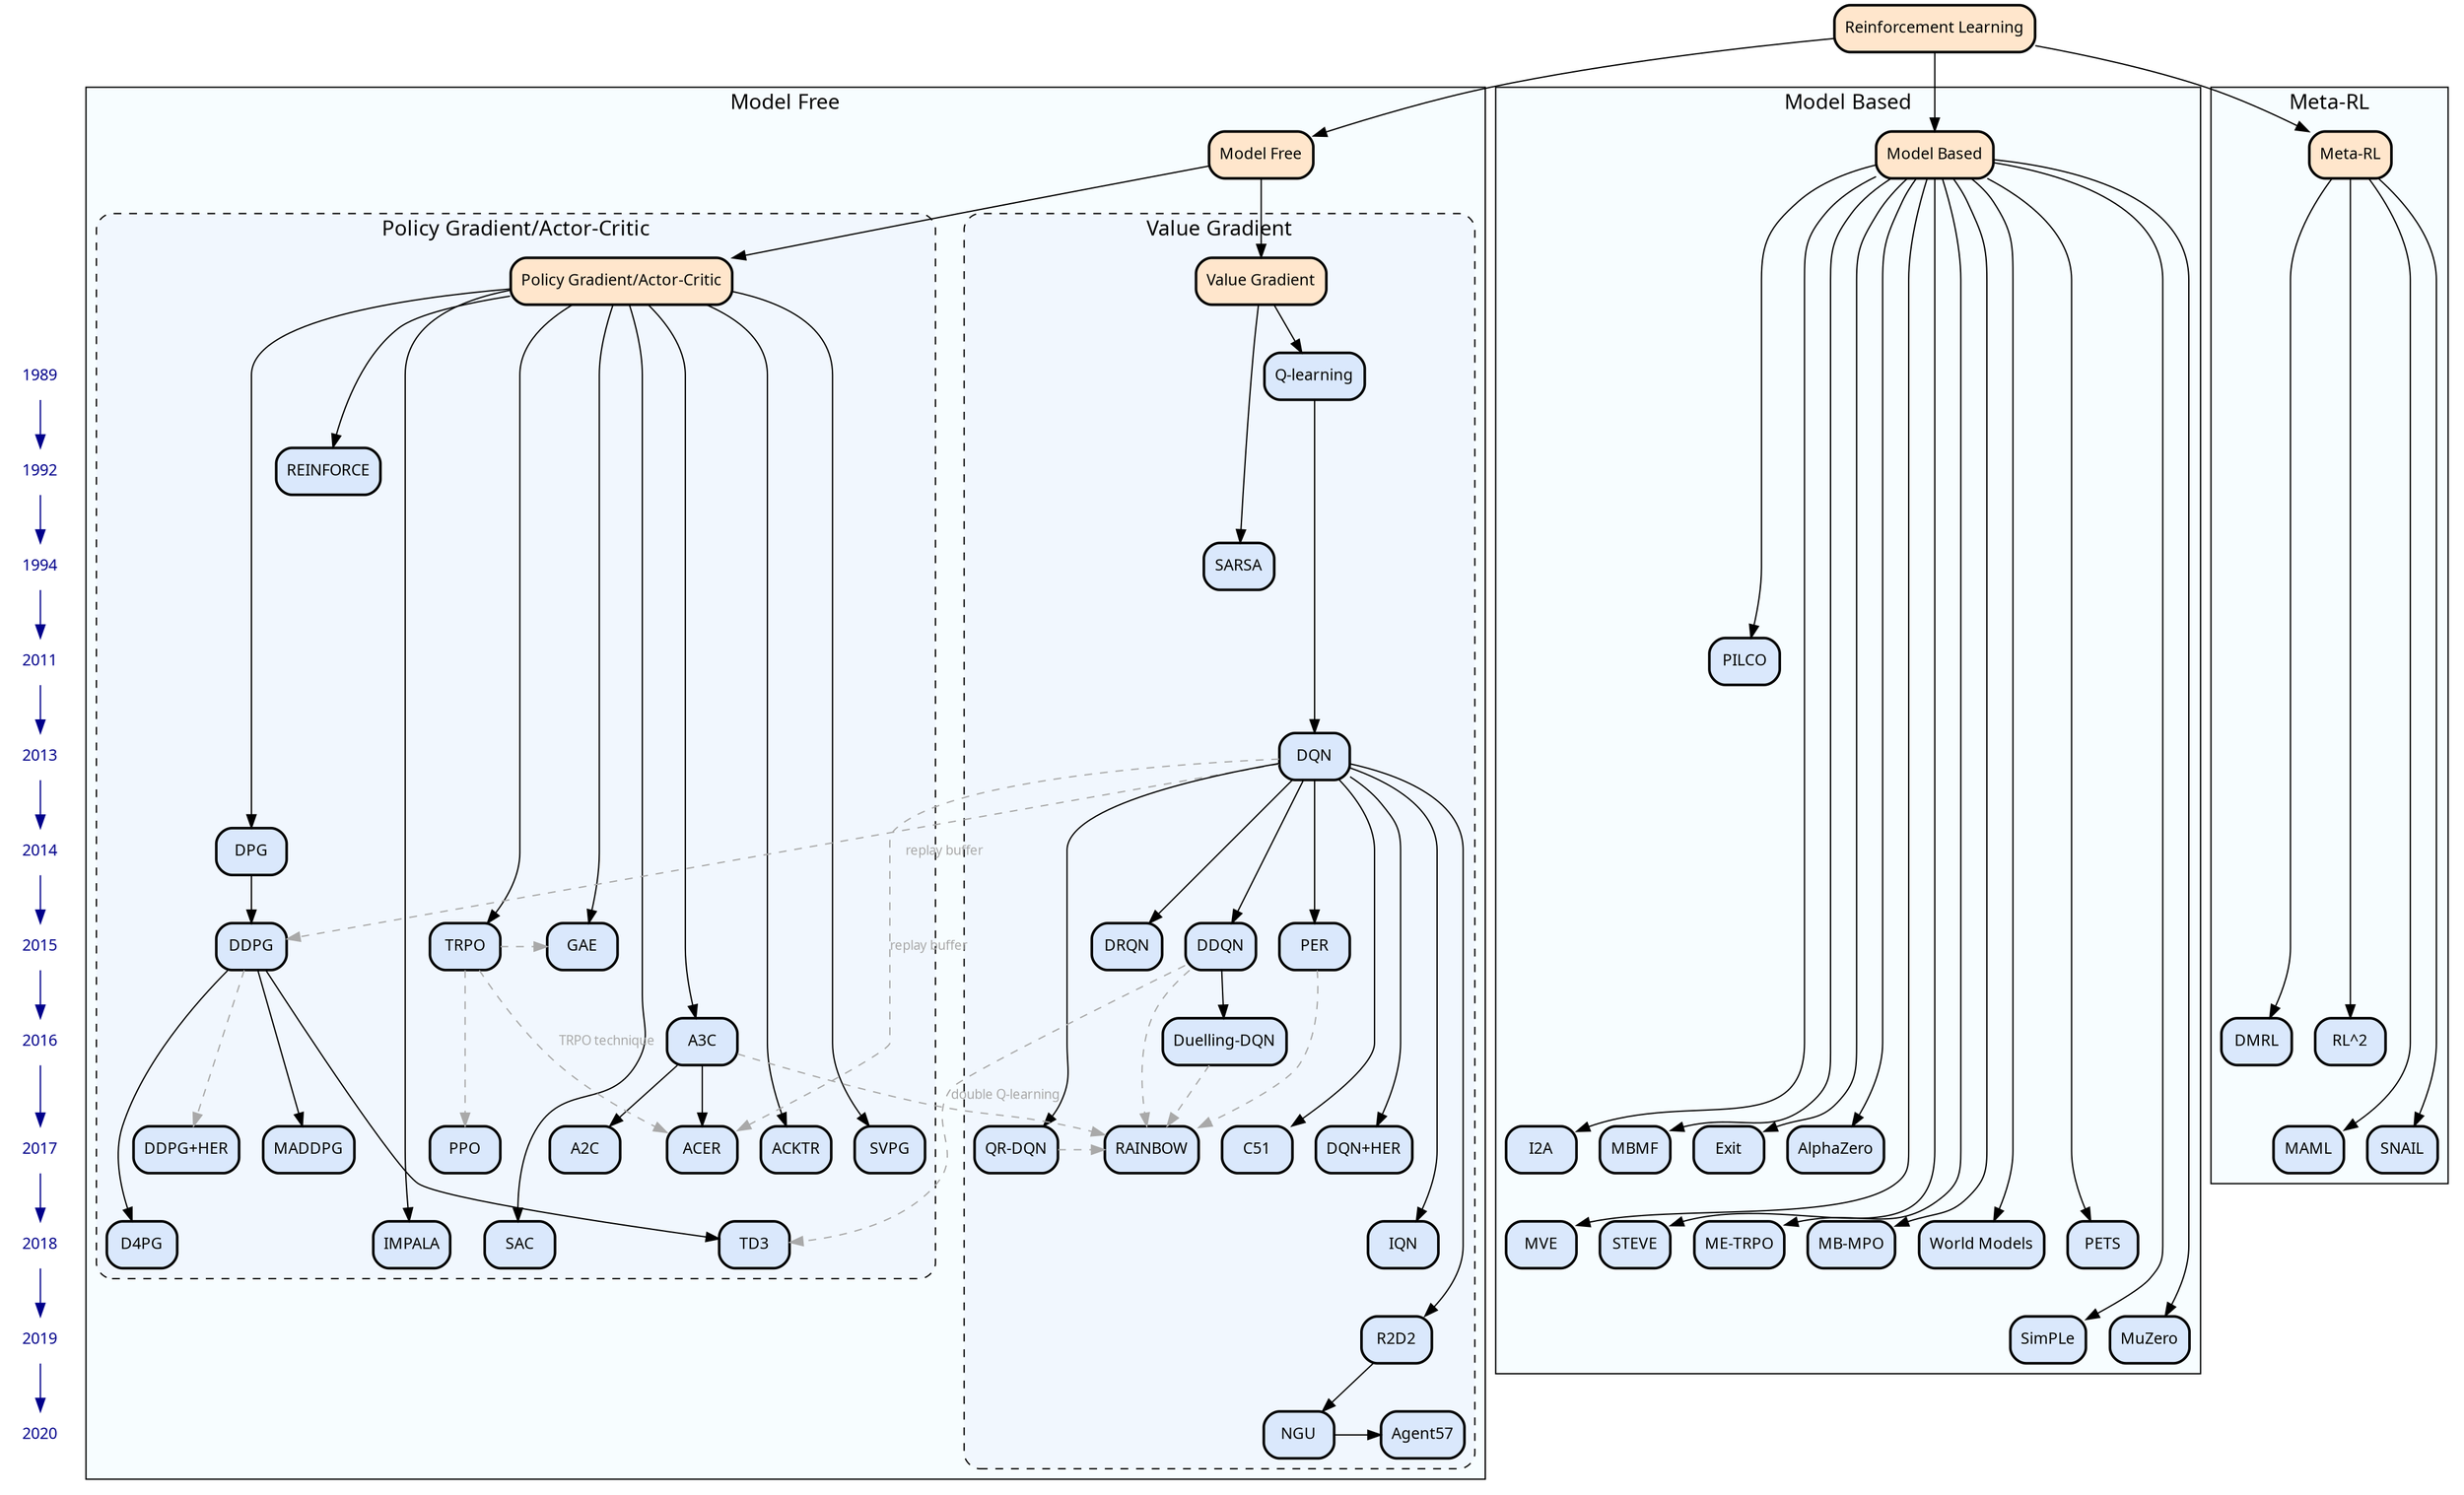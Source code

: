 digraph {
	compound=true
	rankdir=TB
	newrank=true
	subgraph timeline {
		1989 [fontcolor=darkblue fontname="sans-serif" fontsize=12 group=timeline shape=plaintext]
		1992 [fontcolor=darkblue fontname="sans-serif" fontsize=12 group=timeline shape=plaintext]
		1994 [fontcolor=darkblue fontname="sans-serif" fontsize=12 group=timeline shape=plaintext]
		2011 [fontcolor=darkblue fontname="sans-serif" fontsize=12 group=timeline shape=plaintext]
		2013 [fontcolor=darkblue fontname="sans-serif" fontsize=12 group=timeline shape=plaintext]
		2014 [fontcolor=darkblue fontname="sans-serif" fontsize=12 group=timeline shape=plaintext]
		2015 [fontcolor=darkblue fontname="sans-serif" fontsize=12 group=timeline shape=plaintext]
		2016 [fontcolor=darkblue fontname="sans-serif" fontsize=12 group=timeline shape=plaintext]
		2017 [fontcolor=darkblue fontname="sans-serif" fontsize=12 group=timeline shape=plaintext]
		2018 [fontcolor=darkblue fontname="sans-serif" fontsize=12 group=timeline shape=plaintext]
		2019 [fontcolor=darkblue fontname="sans-serif" fontsize=12 group=timeline shape=plaintext]
		2020 [fontcolor=darkblue fontname="sans-serif" fontsize=12 group=timeline shape=plaintext]
		1989 -> 1992 [color=darkblue]
		1992 -> 1994 [color=darkblue]
		1994 -> 2011 [color=darkblue]
		2011 -> 2013 [color=darkblue]
		2013 -> 2014 [color=darkblue]
		2014 -> 2015 [color=darkblue]
		2015 -> 2016 [color=darkblue]
		2016 -> 2017 [color=darkblue]
		2017 -> 2018 [color=darkblue]
		2018 -> 2019 [color=darkblue]
		2019 -> 2020 [color=darkblue]
	}
	"Reinforcement Learning" [label="Reinforcement Learning" fillcolor="#ffe6cc" fontname="sans-serif" fontsize=12 shape=box style="rounded,bold,filled"]
	"Model Free" -> "Value Gradient" [fontcolor=black fontname="sans-serif" fontsize=10]
	"Model Free" -> "Policy Gradient/Actor-Critic" [fontcolor=black fontname="sans-serif" fontsize=10]
	DQN -> DDPG [label="replay buffer" color=darkgray constraint=false fontcolor=darkgray fontname="sans-serif" fontsize=10 style=dashed]
	DQN -> ACER [label="replay buffer" color=darkgray fontcolor=darkgray fontname="sans-serif" fontsize=10 style=dashed]
	DDQN -> TD3 [label="double Q-learning" color=darkgray fontcolor=darkgray fontname="sans-serif" fontsize=10 style=dashed]
	A3C -> RAINBOW [color=darkgray fontcolor=darkgray fontname="sans-serif" fontsize=10 style=dashed]
	subgraph "clusterModel Free" {
		label="Model Free"
		color=black
		fontname="sans-serif"
		fontsize=16
		fillcolor="#f7fdff" style=filled
		"Model Free" [label="Model Free" fillcolor="#ffe6cc" fontname="sans-serif" fontsize=12 shape=box style="rounded,bold,filled" weight=10]
		subgraph "clusterValue Gradient" {
			label="Value Gradient"
			color=black
			fontname="sans-serif"
			fontsize=16
			fillcolor="#f1f7fe" style="rounded,dashed,filled"
			"Value Gradient" [label="Value Gradient" fillcolor="#ffe6cc" fontname="sans-serif" fontsize=12 shape=box style="rounded,bold,filled"]
			"Value Gradient" -> SARSA [fontcolor=black fontname="sans-serif" fontsize=10 style=solid]
			"Value Gradient" -> "Q-learning" [fontcolor=black fontname="sans-serif" fontsize=10 style=solid]
			SARSA [label=SARSA fillcolor="#dae8fc" fontname="sans-serif" fontsize=12 shape=box style="rounded,bold,filled"]
			"Q-learning" [label="Q-learning" fillcolor="#dae8fc" fontname="sans-serif" fontsize=12 shape=box style="rounded,bold,filled"]
			"Q-learning" -> DQN [fontcolor=black fontname="sans-serif" fontsize=10]
			DQN [label=DQN fillcolor="#dae8fc" fontname="sans-serif" fontsize=12 shape=box style="rounded,bold,filled"]
			DQN -> DRQN [fontcolor=black fontname="sans-serif" fontsize=10]
			DQN -> DDQN [fontcolor=black fontname="sans-serif" fontsize=10]
			DQN -> PER [fontcolor=black fontname="sans-serif" fontsize=10]
			DQN -> "QR-DQN" [fontcolor=black fontname="sans-serif" fontsize=10]
			DQN -> C51 [fontcolor=black fontname="sans-serif" fontsize=10]
			DQN -> "DQN+HER" [fontcolor=black fontname="sans-serif" fontsize=10]
			DQN -> IQN [fontcolor=black fontname="sans-serif" fontsize=10]
			DQN -> R2D2 [fontcolor=black fontname="sans-serif" fontsize=10]
			DRQN [label=DRQN fillcolor="#dae8fc" fontname="sans-serif" fontsize=12 shape=box style="rounded,bold,filled"]
			DDQN [label=DDQN fillcolor="#dae8fc" fontname="sans-serif" fontsize=12 shape=box style="rounded,bold,filled"]
			DDQN -> "Duelling-DQN" [fontcolor=black fontname="sans-serif" fontsize=10]
			DDQN -> RAINBOW [color=darkgray fontcolor=darkgray fontname="sans-serif" fontsize=10 style=dashed]
			PER [label=PER fillcolor="#dae8fc" fontname="sans-serif" fontsize=12 shape=box style="rounded,bold,filled"]
			PER -> RAINBOW [color=darkgray fontcolor=darkgray fontname="sans-serif" fontsize=10 style=dashed]
			"Duelling-DQN" [label="Duelling-DQN" fillcolor="#dae8fc" fontname="sans-serif" fontsize=12 shape=box style="rounded,bold,filled"]
			"Duelling-DQN" -> RAINBOW [color=darkgray fontcolor=darkgray fontname="sans-serif" fontsize=10 style=dashed]
			"QR-DQN" [label="QR-DQN" fillcolor="#dae8fc" fontname="sans-serif" fontsize=12 shape=box style="rounded,bold,filled"]
			"QR-DQN" -> RAINBOW [color=darkgray fontcolor=darkgray fontname="sans-serif" fontsize=10 style=dashed]
			C51 [label=C51 fillcolor="#dae8fc" fontname="sans-serif" fontsize=12 shape=box style="rounded,bold,filled"]
			RAINBOW [label=RAINBOW fillcolor="#dae8fc" fontname="sans-serif" fontsize=12 shape=box style="rounded,bold,filled"]
			"DQN+HER" [label="DQN+HER" fillcolor="#dae8fc" fontname="sans-serif" fontsize=12 shape=box style="rounded,bold,filled"]
			IQN [label=IQN fillcolor="#dae8fc" fontname="sans-serif" fontsize=12 shape=box style="rounded,bold,filled"]
			R2D2 [label=R2D2 fillcolor="#dae8fc" fontname="sans-serif" fontsize=12 shape=box style="rounded,bold,filled"]
			R2D2 -> NGU [fontcolor=black fontname="sans-serif" fontsize=10]
			NGU [label=NGU fillcolor="#dae8fc" fontname="sans-serif" fontsize=12 shape=box style="rounded,bold,filled"]
			NGU -> Agent57 [fontcolor=black fontname="sans-serif" fontsize=10]
			Agent57 [label=Agent57 fillcolor="#dae8fc" fontname="sans-serif" fontsize=12 shape=box style="rounded,bold,filled"]
		}
		subgraph "clusterPolicy Gradient/Actor-Critic" {
			label="Policy Gradient/Actor-Critic"
			color=black
			fontname="sans-serif"
			fontsize=16
			fillcolor="#f1f7fe" style="rounded,dashed,filled"
			"Policy Gradient/Actor-Critic" [label="Policy Gradient/Actor-Critic" fillcolor="#ffe6cc" fontname="sans-serif" fontsize=12 shape=box style="rounded,bold,filled"]
			"Policy Gradient/Actor-Critic" -> REINFORCE [fontcolor=black fontname="sans-serif" fontsize=10 style=solid]
			"Policy Gradient/Actor-Critic" -> DPG [fontcolor=black fontname="sans-serif" fontsize=10 style=solid]
			"Policy Gradient/Actor-Critic" -> TRPO [fontcolor=black fontname="sans-serif" fontsize=10 style=solid]
			"Policy Gradient/Actor-Critic" -> GAE [fontcolor=black fontname="sans-serif" fontsize=10 style=solid]
			"Policy Gradient/Actor-Critic" -> A3C [fontcolor=black fontname="sans-serif" fontsize=10 style=solid]
			"Policy Gradient/Actor-Critic" -> ACKTR [fontcolor=black fontname="sans-serif" fontsize=10 style=solid]
			"Policy Gradient/Actor-Critic" -> SVPG [fontcolor=black fontname="sans-serif" fontsize=10 style=solid]
			"Policy Gradient/Actor-Critic" -> SAC [fontcolor=black fontname="sans-serif" fontsize=10 style=solid]
			"Policy Gradient/Actor-Critic" -> IMPALA [fontcolor=black fontname="sans-serif" fontsize=10 style=solid]
			REINFORCE [label=REINFORCE fillcolor="#dae8fc" fontname="sans-serif" fontsize=12 shape=box style="rounded,bold,filled"]
			DPG [label=DPG fillcolor="#dae8fc" fontname="sans-serif" fontsize=12 shape=box style="rounded,bold,filled"]
			DPG -> DDPG [fontcolor=black fontname="sans-serif" fontsize=10]
			DDPG [label=DDPG fillcolor="#dae8fc" fontname="sans-serif" fontsize=12 shape=box style="rounded,bold,filled"]
			DDPG -> "DDPG+HER" [color=darkgray fontcolor=darkgray fontname="sans-serif" fontsize=10 style=dashed]
			DDPG -> MADDPG [fontcolor=black fontname="sans-serif" fontsize=10]
			DDPG -> D4PG [fontcolor=black fontname="sans-serif" fontsize=10]
			DDPG -> TD3 [fontcolor=black fontname="sans-serif" fontsize=10]
			TRPO [label=TRPO fillcolor="#dae8fc" fontname="sans-serif" fontsize=12 shape=box style="rounded,bold,filled"]
			TRPO -> GAE [color=darkgray fontcolor=darkgray fontname="sans-serif" fontsize=10 style=dashed]
			TRPO -> ACER [label="TRPO technique" color=darkgray fontcolor=darkgray fontname="sans-serif" fontsize=10 style=dashed]
			TRPO -> PPO [color=darkgray fontcolor=darkgray fontname="sans-serif" fontsize=10 style=dashed]
			GAE [label=GAE fillcolor="#dae8fc" fontname="sans-serif" fontsize=12 shape=box style="rounded,bold,filled"]
			A3C [label=A3C fillcolor="#dae8fc" fontname="sans-serif" fontsize=12 shape=box style="rounded,bold,filled"]
			A3C -> A2C [fontcolor=black fontname="sans-serif" fontsize=10]
			A3C -> ACER [fontcolor=black fontname="sans-serif" fontsize=10]
			"DDPG+HER" [label="DDPG+HER" fillcolor="#dae8fc" fontname="sans-serif" fontsize=12 shape=box style="rounded,bold,filled"]
			MADDPG [label=MADDPG fillcolor="#dae8fc" fontname="sans-serif" fontsize=12 shape=box style="rounded,bold,filled"]
			A2C [label=A2C fillcolor="#dae8fc" fontname="sans-serif" fontsize=12 shape=box style="rounded,bold,filled"]
			A2C -> ACER [fontcolor=black fontname="sans-serif" fontsize=10 style=invis]
			A2C -> ACKTR [fontcolor=black fontname="sans-serif" fontsize=10 style=invis]
			A2C -> SVPG [fontcolor=black fontname="sans-serif" fontsize=10 style=invis]
			A2C -> IMPALA [fontcolor=black fontname="sans-serif" fontsize=10 style=invis]
			ACER [label=ACER fillcolor="#dae8fc" fontname="sans-serif" fontsize=12 shape=box style="rounded,bold,filled"]
			ACKTR [label=ACKTR fillcolor="#dae8fc" fontname="sans-serif" fontsize=12 shape=box style="rounded,bold,filled"]
			PPO [label=PPO fillcolor="#dae8fc" fontname="sans-serif" fontsize=12 shape=box style="rounded,bold,filled"]
			PPO -> SAC [fontcolor=black fontname="sans-serif" fontsize=10 style=invis]
			SVPG [label=SVPG fillcolor="#dae8fc" fontname="sans-serif" fontsize=12 shape=box style="rounded,bold,filled"]
			D4PG [label=D4PG fillcolor="#dae8fc" fontname="sans-serif" fontsize=12 shape=box style="rounded,bold,filled"]
			SAC [label=SAC fillcolor="#dae8fc" fontname="sans-serif" fontsize=12 shape=box style="rounded,bold,filled"]
			TD3 [label=TD3 fillcolor="#dae8fc" fontname="sans-serif" fontsize=12 shape=box style="rounded,bold,filled"]
			IMPALA [label=IMPALA fillcolor="#dae8fc" fontname="sans-serif" fontsize=12 shape=box style="rounded,bold,filled"]
		}
	}
	subgraph "clusterModel Based" {
		label="Model Based"
		color=black
		fontname="sans-serif"
		fontsize=16
		fillcolor="#f7fdff" style=filled
		"Model Based" [label="Model Based" fillcolor="#ffe6cc" fontname="sans-serif" fontsize=12 shape=box style="rounded,bold,filled"]
		"Model Based" -> PILCO [fontcolor=black fontname="sans-serif" fontsize=10 style=solid]
		"Model Based" -> I2A [fontcolor=black fontname="sans-serif" fontsize=10 style=solid]
		"Model Based" -> MBMF [fontcolor=black fontname="sans-serif" fontsize=10 style=solid]
		"Model Based" -> Exit [fontcolor=black fontname="sans-serif" fontsize=10 style=solid]
		"Model Based" -> AlphaZero [fontcolor=black fontname="sans-serif" fontsize=10 style=solid]
		"Model Based" -> MVE [fontcolor=black fontname="sans-serif" fontsize=10 style=solid]
		"Model Based" -> STEVE [fontcolor=black fontname="sans-serif" fontsize=10 style=solid]
		"Model Based" -> "ME-TRPO" [fontcolor=black fontname="sans-serif" fontsize=10 style=solid]
		"Model Based" -> "MB-MPO" [fontcolor=black fontname="sans-serif" fontsize=10 style=solid]
		"Model Based" -> "World Models" [fontcolor=black fontname="sans-serif" fontsize=10 style=solid]
		"Model Based" -> PETS [fontcolor=black fontname="sans-serif" fontsize=10 style=solid]
		"Model Based" -> SimPLe [fontcolor=black fontname="sans-serif" fontsize=10 style=solid]
		"Model Based" -> MuZero [fontcolor=black fontname="sans-serif" fontsize=10 style=solid]
		PILCO [label=PILCO fillcolor="#dae8fc" fontname="sans-serif" fontsize=12 shape=box style="rounded,bold,filled"]
		I2A [label=I2A fillcolor="#dae8fc" fontname="sans-serif" fontsize=12 shape=box style="rounded,bold,filled"]
		MBMF [label=MBMF fillcolor="#dae8fc" fontname="sans-serif" fontsize=12 shape=box style="rounded,bold,filled"]
		Exit [label=Exit fillcolor="#dae8fc" fontname="sans-serif" fontsize=12 shape=box style="rounded,bold,filled"]
		AlphaZero [label=AlphaZero fillcolor="#dae8fc" fontname="sans-serif" fontsize=12 shape=box style="rounded,bold,filled"]
		MVE [label=MVE fillcolor="#dae8fc" fontname="sans-serif" fontsize=12 shape=box style="rounded,bold,filled"]
		STEVE [label=STEVE fillcolor="#dae8fc" fontname="sans-serif" fontsize=12 shape=box style="rounded,bold,filled"]
		"ME-TRPO" [label="ME-TRPO" fillcolor="#dae8fc" fontname="sans-serif" fontsize=12 shape=box style="rounded,bold,filled"]
		"MB-MPO" [label="MB-MPO" fillcolor="#dae8fc" fontname="sans-serif" fontsize=12 shape=box style="rounded,bold,filled"]
		"World Models" [label="World Models" fillcolor="#dae8fc" fontname="sans-serif" fontsize=12 shape=box style="rounded,bold,filled"]
		PETS [label=PETS fillcolor="#dae8fc" fontname="sans-serif" fontsize=12 shape=box style="rounded,bold,filled"]
		SimPLe [label=SimPLe fillcolor="#dae8fc" fontname="sans-serif" fontsize=12 shape=box style="rounded,bold,filled"]
		MuZero [label=MuZero fillcolor="#dae8fc" fontname="sans-serif" fontsize=12 shape=box style="rounded,bold,filled"]
	}
	subgraph "clusterMeta-RL" {
		label="Meta-RL"
		color=black
		fontname="sans-serif"
		fontsize=16
		fillcolor="#f7fdff" style=filled
		"Meta-RL" [label="Meta-RL" fillcolor="#ffe6cc" fontname="sans-serif" fontsize=12 shape=box style="rounded,bold,filled"]
		"Meta-RL" -> DMRL [fontcolor=black fontname="sans-serif" fontsize=10 style=solid]
		"Meta-RL" -> "RL^2" [fontcolor=black fontname="sans-serif" fontsize=10 style=solid]
		"Meta-RL" -> MAML [fontcolor=black fontname="sans-serif" fontsize=10 style=solid]
		"Meta-RL" -> SNAIL [fontcolor=black fontname="sans-serif" fontsize=10 style=solid]
		DMRL [label=DMRL fillcolor="#dae8fc" fontname="sans-serif" fontsize=12 shape=box style="rounded,bold,filled"]
		"RL^2" [label="RL^2" fillcolor="#dae8fc" fontname="sans-serif" fontsize=12 shape=box style="rounded,bold,filled"]
		MAML [label=MAML fillcolor="#dae8fc" fontname="sans-serif" fontsize=12 shape=box style="rounded,bold,filled"]
		SNAIL [label=SNAIL fillcolor="#dae8fc" fontname="sans-serif" fontsize=12 shape=box style="rounded,bold,filled"]
	}
	"Reinforcement Learning" -> "Model Free" [fontcolor=black fontname="sans-serif" fontsize=10]
	"Reinforcement Learning" -> "Model Based" [fontcolor=black fontname="sans-serif" fontsize=10]
	"Reinforcement Learning" -> "Meta-RL" [fontcolor=black fontname="sans-serif" fontsize=10]
	{
		rank=same
		1989
		"Q-learning"
	}
	{
		rank=same
		1992
		REINFORCE
	}
	{
		rank=same
		1994
		SARSA
	}
	{
		rank=same
		2011
		PILCO
	}
	{
		rank=same
		2013
		DQN
	}
	{
		rank=same
		2014
		DPG
	}
	{
		rank=same
		2015
		DRQN
		DDQN
		PER
		DDPG
		TRPO
		GAE
	}
	{
		rank=same
		2016
		"Duelling-DQN"
		A3C
		DMRL
		"RL^2"
	}
	{
		rank=same
		2017
		"QR-DQN"
		C51
		RAINBOW
		"DQN+HER"
		"DDPG+HER"
		MADDPG
		A2C
		ACER
		ACKTR
		PPO
		SVPG
		I2A
		MBMF
		Exit
		AlphaZero
		MAML
		SNAIL
	}
	{
		rank=same
		2018
		IQN
		D4PG
		SAC
		TD3
		IMPALA
		MVE
		STEVE
		"ME-TRPO"
		"MB-MPO"
		"World Models"
		PETS
	}
	{
		rank=same
		2019
		R2D2
		SimPLe
		MuZero
	}
	{
		rank=same
		2020
		NGU
		Agent57
	}
	{
		rank=same
		"Model Free"
		"Model Based"
		"Meta-RL"
	}
	{
		rank=same
		"Value Gradient"
		"Policy Gradient/Actor-Critic"
	}
}
